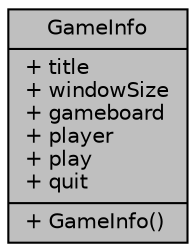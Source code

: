digraph "GameInfo"
{
 // LATEX_PDF_SIZE
  edge [fontname="Helvetica",fontsize="10",labelfontname="Helvetica",labelfontsize="10"];
  node [fontname="Helvetica",fontsize="10",shape=record];
  Node1 [label="{GameInfo\n|+ title\l+ windowSize\l+ gameboard\l+ player\l+ play\l+ quit\l|+ GameInfo()\l}",height=0.2,width=0.4,color="black", fillcolor="grey75", style="filled", fontcolor="black",tooltip=" "];
}
